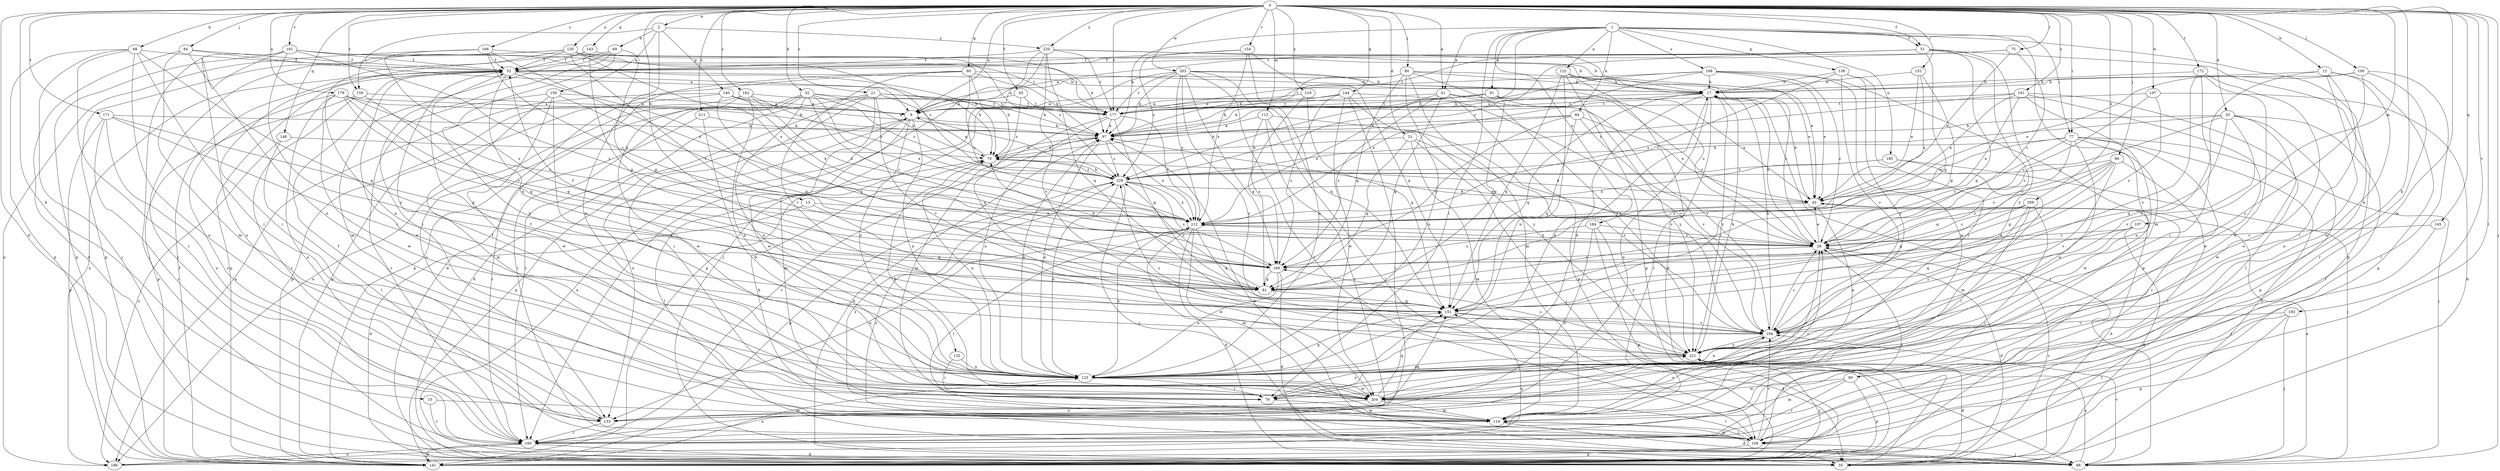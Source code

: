 strict digraph  {
0;
1;
2;
9;
12;
13;
15;
17;
21;
26;
31;
32;
33;
35;
41;
43;
45;
51;
52;
60;
61;
68;
69;
70;
75;
77;
79;
80;
84;
86;
88;
90;
91;
94;
97;
100;
106;
107;
112;
114;
120;
122;
123;
132;
133;
138;
140;
141;
143;
144;
145;
148;
150;
151;
152;
154;
159;
160;
161;
162;
166;
168;
169;
171;
172;
177;
179;
184;
185;
186;
191;
193;
194;
197;
203;
204;
209;
211;
212;
219;
220;
221;
229;
0 -> 2  [label=a];
0 -> 9  [label=a];
0 -> 12  [label=b];
0 -> 13  [label=b];
0 -> 15  [label=b];
0 -> 21  [label=c];
0 -> 31  [label=d];
0 -> 32  [label=d];
0 -> 33  [label=d];
0 -> 35  [label=d];
0 -> 41  [label=e];
0 -> 45  [label=f];
0 -> 51  [label=f];
0 -> 60  [label=g];
0 -> 68  [label=h];
0 -> 75  [label=i];
0 -> 77  [label=i];
0 -> 80  [label=j];
0 -> 84  [label=j];
0 -> 86  [label=j];
0 -> 88  [label=j];
0 -> 90  [label=k];
0 -> 100  [label=l];
0 -> 106  [label=l];
0 -> 107  [label=m];
0 -> 112  [label=m];
0 -> 114  [label=m];
0 -> 120  [label=n];
0 -> 143  [label=q];
0 -> 144  [label=q];
0 -> 145  [label=q];
0 -> 148  [label=q];
0 -> 152  [label=r];
0 -> 154  [label=r];
0 -> 159  [label=r];
0 -> 161  [label=s];
0 -> 162  [label=s];
0 -> 166  [label=s];
0 -> 171  [label=t];
0 -> 172  [label=t];
0 -> 177  [label=t];
0 -> 179  [label=u];
0 -> 191  [label=v];
0 -> 193  [label=v];
0 -> 197  [label=w];
0 -> 203  [label=w];
0 -> 209  [label=x];
0 -> 211  [label=x];
0 -> 219  [label=y];
0 -> 220  [label=y];
1 -> 41  [label=e];
1 -> 51  [label=f];
1 -> 77  [label=i];
1 -> 79  [label=i];
1 -> 90  [label=k];
1 -> 91  [label=k];
1 -> 94  [label=k];
1 -> 97  [label=k];
1 -> 114  [label=m];
1 -> 122  [label=n];
1 -> 138  [label=p];
1 -> 168  [label=s];
1 -> 184  [label=u];
1 -> 185  [label=u];
1 -> 229  [label=z];
2 -> 69  [label=h];
2 -> 140  [label=p];
2 -> 150  [label=q];
2 -> 159  [label=r];
2 -> 204  [label=w];
2 -> 220  [label=y];
9 -> 97  [label=k];
9 -> 114  [label=m];
9 -> 123  [label=n];
9 -> 132  [label=o];
9 -> 133  [label=o];
9 -> 141  [label=p];
12 -> 17  [label=b];
12 -> 79  [label=i];
12 -> 133  [label=o];
12 -> 141  [label=p];
12 -> 204  [label=w];
12 -> 221  [label=y];
13 -> 35  [label=d];
13 -> 151  [label=q];
13 -> 212  [label=x];
15 -> 114  [label=m];
15 -> 160  [label=r];
17 -> 9  [label=a];
17 -> 88  [label=j];
17 -> 123  [label=n];
17 -> 133  [label=o];
17 -> 151  [label=q];
17 -> 160  [label=r];
17 -> 177  [label=t];
17 -> 221  [label=y];
21 -> 35  [label=d];
21 -> 79  [label=i];
21 -> 97  [label=k];
21 -> 160  [label=r];
21 -> 177  [label=t];
21 -> 194  [label=v];
21 -> 204  [label=w];
21 -> 229  [label=z];
26 -> 17  [label=b];
26 -> 35  [label=d];
26 -> 43  [label=e];
26 -> 97  [label=k];
26 -> 169  [label=s];
26 -> 212  [label=x];
31 -> 61  [label=g];
31 -> 70  [label=h];
31 -> 88  [label=j];
31 -> 114  [label=m];
31 -> 194  [label=v];
32 -> 26  [label=c];
32 -> 70  [label=h];
32 -> 106  [label=l];
32 -> 123  [label=n];
32 -> 133  [label=o];
32 -> 177  [label=t];
32 -> 186  [label=u];
32 -> 212  [label=x];
32 -> 229  [label=z];
33 -> 26  [label=c];
33 -> 97  [label=k];
33 -> 106  [label=l];
33 -> 141  [label=p];
33 -> 151  [label=q];
33 -> 194  [label=v];
33 -> 204  [label=w];
33 -> 229  [label=z];
35 -> 9  [label=a];
35 -> 26  [label=c];
35 -> 97  [label=k];
41 -> 43  [label=e];
41 -> 61  [label=g];
41 -> 141  [label=p];
41 -> 169  [label=s];
41 -> 177  [label=t];
41 -> 194  [label=v];
41 -> 212  [label=x];
43 -> 17  [label=b];
43 -> 35  [label=d];
43 -> 123  [label=n];
43 -> 212  [label=x];
45 -> 9  [label=a];
45 -> 151  [label=q];
45 -> 177  [label=t];
51 -> 9  [label=a];
51 -> 52  [label=f];
51 -> 61  [label=g];
51 -> 141  [label=p];
51 -> 151  [label=q];
51 -> 194  [label=v];
51 -> 221  [label=y];
51 -> 229  [label=z];
52 -> 17  [label=b];
52 -> 70  [label=h];
52 -> 141  [label=p];
52 -> 151  [label=q];
52 -> 169  [label=s];
52 -> 186  [label=u];
52 -> 204  [label=w];
60 -> 17  [label=b];
60 -> 35  [label=d];
60 -> 70  [label=h];
60 -> 97  [label=k];
60 -> 141  [label=p];
60 -> 194  [label=v];
60 -> 212  [label=x];
61 -> 52  [label=f];
61 -> 151  [label=q];
61 -> 229  [label=z];
68 -> 52  [label=f];
68 -> 79  [label=i];
68 -> 88  [label=j];
68 -> 133  [label=o];
68 -> 141  [label=p];
68 -> 151  [label=q];
68 -> 160  [label=r];
69 -> 52  [label=f];
69 -> 61  [label=g];
69 -> 79  [label=i];
69 -> 114  [label=m];
69 -> 123  [label=n];
70 -> 9  [label=a];
70 -> 43  [label=e];
70 -> 97  [label=k];
70 -> 106  [label=l];
70 -> 123  [label=n];
70 -> 229  [label=z];
75 -> 26  [label=c];
75 -> 43  [label=e];
75 -> 52  [label=f];
75 -> 177  [label=t];
77 -> 26  [label=c];
77 -> 35  [label=d];
77 -> 43  [label=e];
77 -> 70  [label=h];
77 -> 88  [label=j];
77 -> 123  [label=n];
77 -> 151  [label=q];
77 -> 160  [label=r];
77 -> 204  [label=w];
79 -> 70  [label=h];
79 -> 114  [label=m];
79 -> 221  [label=y];
80 -> 9  [label=a];
80 -> 17  [label=b];
80 -> 26  [label=c];
80 -> 61  [label=g];
80 -> 97  [label=k];
80 -> 114  [label=m];
80 -> 123  [label=n];
80 -> 221  [label=y];
84 -> 9  [label=a];
84 -> 35  [label=d];
84 -> 52  [label=f];
84 -> 114  [label=m];
84 -> 123  [label=n];
86 -> 26  [label=c];
86 -> 61  [label=g];
86 -> 151  [label=q];
86 -> 160  [label=r];
86 -> 169  [label=s];
86 -> 194  [label=v];
86 -> 229  [label=z];
88 -> 43  [label=e];
88 -> 97  [label=k];
88 -> 194  [label=v];
88 -> 221  [label=y];
88 -> 229  [label=z];
90 -> 114  [label=m];
90 -> 141  [label=p];
90 -> 160  [label=r];
90 -> 204  [label=w];
91 -> 9  [label=a];
91 -> 26  [label=c];
91 -> 61  [label=g];
91 -> 97  [label=k];
91 -> 177  [label=t];
91 -> 221  [label=y];
94 -> 43  [label=e];
94 -> 70  [label=h];
94 -> 97  [label=k];
94 -> 151  [label=q];
94 -> 169  [label=s];
94 -> 194  [label=v];
97 -> 70  [label=h];
97 -> 123  [label=n];
97 -> 160  [label=r];
97 -> 212  [label=x];
97 -> 229  [label=z];
100 -> 17  [label=b];
100 -> 43  [label=e];
100 -> 106  [label=l];
100 -> 160  [label=r];
100 -> 221  [label=y];
106 -> 26  [label=c];
106 -> 88  [label=j];
106 -> 114  [label=m];
106 -> 141  [label=p];
106 -> 194  [label=v];
106 -> 229  [label=z];
107 -> 26  [label=c];
107 -> 35  [label=d];
107 -> 151  [label=q];
107 -> 194  [label=v];
112 -> 97  [label=k];
112 -> 106  [label=l];
112 -> 160  [label=r];
112 -> 169  [label=s];
112 -> 194  [label=v];
114 -> 26  [label=c];
114 -> 35  [label=d];
114 -> 70  [label=h];
114 -> 106  [label=l];
114 -> 194  [label=v];
120 -> 17  [label=b];
120 -> 52  [label=f];
120 -> 88  [label=j];
120 -> 97  [label=k];
120 -> 123  [label=n];
120 -> 141  [label=p];
120 -> 169  [label=s];
120 -> 212  [label=x];
120 -> 229  [label=z];
122 -> 17  [label=b];
122 -> 35  [label=d];
122 -> 43  [label=e];
122 -> 123  [label=n];
122 -> 141  [label=p];
122 -> 151  [label=q];
123 -> 17  [label=b];
123 -> 52  [label=f];
123 -> 79  [label=i];
123 -> 97  [label=k];
123 -> 151  [label=q];
123 -> 204  [label=w];
123 -> 212  [label=x];
132 -> 79  [label=i];
132 -> 123  [label=n];
133 -> 52  [label=f];
133 -> 151  [label=q];
133 -> 160  [label=r];
138 -> 17  [label=b];
138 -> 79  [label=i];
138 -> 194  [label=v];
138 -> 212  [label=x];
138 -> 221  [label=y];
140 -> 9  [label=a];
140 -> 61  [label=g];
140 -> 97  [label=k];
140 -> 141  [label=p];
140 -> 186  [label=u];
140 -> 212  [label=x];
141 -> 52  [label=f];
141 -> 123  [label=n];
143 -> 52  [label=f];
143 -> 61  [label=g];
143 -> 79  [label=i];
143 -> 229  [label=z];
144 -> 9  [label=a];
144 -> 97  [label=k];
144 -> 160  [label=r];
144 -> 169  [label=s];
144 -> 194  [label=v];
144 -> 204  [label=w];
144 -> 221  [label=y];
145 -> 26  [label=c];
145 -> 106  [label=l];
148 -> 70  [label=h];
148 -> 106  [label=l];
148 -> 186  [label=u];
150 -> 9  [label=a];
150 -> 61  [label=g];
150 -> 114  [label=m];
150 -> 123  [label=n];
150 -> 160  [label=r];
150 -> 204  [label=w];
151 -> 35  [label=d];
151 -> 194  [label=v];
152 -> 17  [label=b];
152 -> 43  [label=e];
152 -> 61  [label=g];
152 -> 212  [label=x];
154 -> 52  [label=f];
154 -> 123  [label=n];
154 -> 151  [label=q];
154 -> 212  [label=x];
154 -> 229  [label=z];
159 -> 9  [label=a];
159 -> 61  [label=g];
159 -> 141  [label=p];
159 -> 160  [label=r];
160 -> 35  [label=d];
160 -> 141  [label=p];
160 -> 186  [label=u];
161 -> 43  [label=e];
161 -> 106  [label=l];
161 -> 123  [label=n];
161 -> 177  [label=t];
161 -> 204  [label=w];
161 -> 212  [label=x];
161 -> 229  [label=z];
162 -> 123  [label=n];
162 -> 141  [label=p];
162 -> 177  [label=t];
162 -> 204  [label=w];
162 -> 212  [label=x];
162 -> 229  [label=z];
166 -> 26  [label=c];
166 -> 52  [label=f];
166 -> 169  [label=s];
166 -> 177  [label=t];
166 -> 186  [label=u];
166 -> 212  [label=x];
168 -> 17  [label=b];
168 -> 26  [label=c];
168 -> 43  [label=e];
168 -> 97  [label=k];
168 -> 141  [label=p];
168 -> 177  [label=t];
168 -> 204  [label=w];
168 -> 212  [label=x];
169 -> 35  [label=d];
169 -> 61  [label=g];
169 -> 70  [label=h];
169 -> 123  [label=n];
171 -> 61  [label=g];
171 -> 97  [label=k];
171 -> 133  [label=o];
171 -> 141  [label=p];
171 -> 160  [label=r];
171 -> 194  [label=v];
172 -> 17  [label=b];
172 -> 79  [label=i];
172 -> 133  [label=o];
172 -> 194  [label=v];
172 -> 204  [label=w];
177 -> 61  [label=g];
177 -> 97  [label=k];
177 -> 114  [label=m];
177 -> 123  [label=n];
177 -> 212  [label=x];
179 -> 9  [label=a];
179 -> 26  [label=c];
179 -> 61  [label=g];
179 -> 97  [label=k];
179 -> 133  [label=o];
179 -> 160  [label=r];
179 -> 169  [label=s];
179 -> 204  [label=w];
184 -> 26  [label=c];
184 -> 133  [label=o];
184 -> 141  [label=p];
184 -> 169  [label=s];
184 -> 221  [label=y];
185 -> 88  [label=j];
185 -> 114  [label=m];
185 -> 212  [label=x];
185 -> 229  [label=z];
186 -> 151  [label=q];
186 -> 221  [label=y];
191 -> 52  [label=f];
191 -> 70  [label=h];
191 -> 88  [label=j];
191 -> 133  [label=o];
191 -> 141  [label=p];
191 -> 169  [label=s];
191 -> 177  [label=t];
191 -> 221  [label=y];
193 -> 88  [label=j];
193 -> 106  [label=l];
193 -> 141  [label=p];
193 -> 194  [label=v];
194 -> 17  [label=b];
194 -> 26  [label=c];
194 -> 123  [label=n];
194 -> 221  [label=y];
197 -> 26  [label=c];
197 -> 35  [label=d];
197 -> 169  [label=s];
197 -> 177  [label=t];
203 -> 17  [label=b];
203 -> 26  [label=c];
203 -> 97  [label=k];
203 -> 106  [label=l];
203 -> 141  [label=p];
203 -> 151  [label=q];
203 -> 169  [label=s];
203 -> 177  [label=t];
203 -> 212  [label=x];
203 -> 221  [label=y];
204 -> 26  [label=c];
204 -> 52  [label=f];
204 -> 106  [label=l];
204 -> 114  [label=m];
204 -> 133  [label=o];
204 -> 151  [label=q];
209 -> 26  [label=c];
209 -> 61  [label=g];
209 -> 79  [label=i];
209 -> 160  [label=r];
209 -> 212  [label=x];
209 -> 221  [label=y];
211 -> 97  [label=k];
211 -> 160  [label=r];
211 -> 204  [label=w];
212 -> 26  [label=c];
212 -> 35  [label=d];
212 -> 106  [label=l];
212 -> 114  [label=m];
212 -> 133  [label=o];
212 -> 151  [label=q];
212 -> 204  [label=w];
219 -> 9  [label=a];
219 -> 61  [label=g];
219 -> 151  [label=q];
220 -> 17  [label=b];
220 -> 43  [label=e];
220 -> 52  [label=f];
220 -> 88  [label=j];
220 -> 151  [label=q];
220 -> 160  [label=r];
220 -> 177  [label=t];
220 -> 194  [label=v];
221 -> 17  [label=b];
221 -> 35  [label=d];
221 -> 123  [label=n];
221 -> 169  [label=s];
221 -> 229  [label=z];
229 -> 43  [label=e];
229 -> 70  [label=h];
229 -> 88  [label=j];
229 -> 123  [label=n];
229 -> 141  [label=p];
229 -> 169  [label=s];
229 -> 212  [label=x];
}
